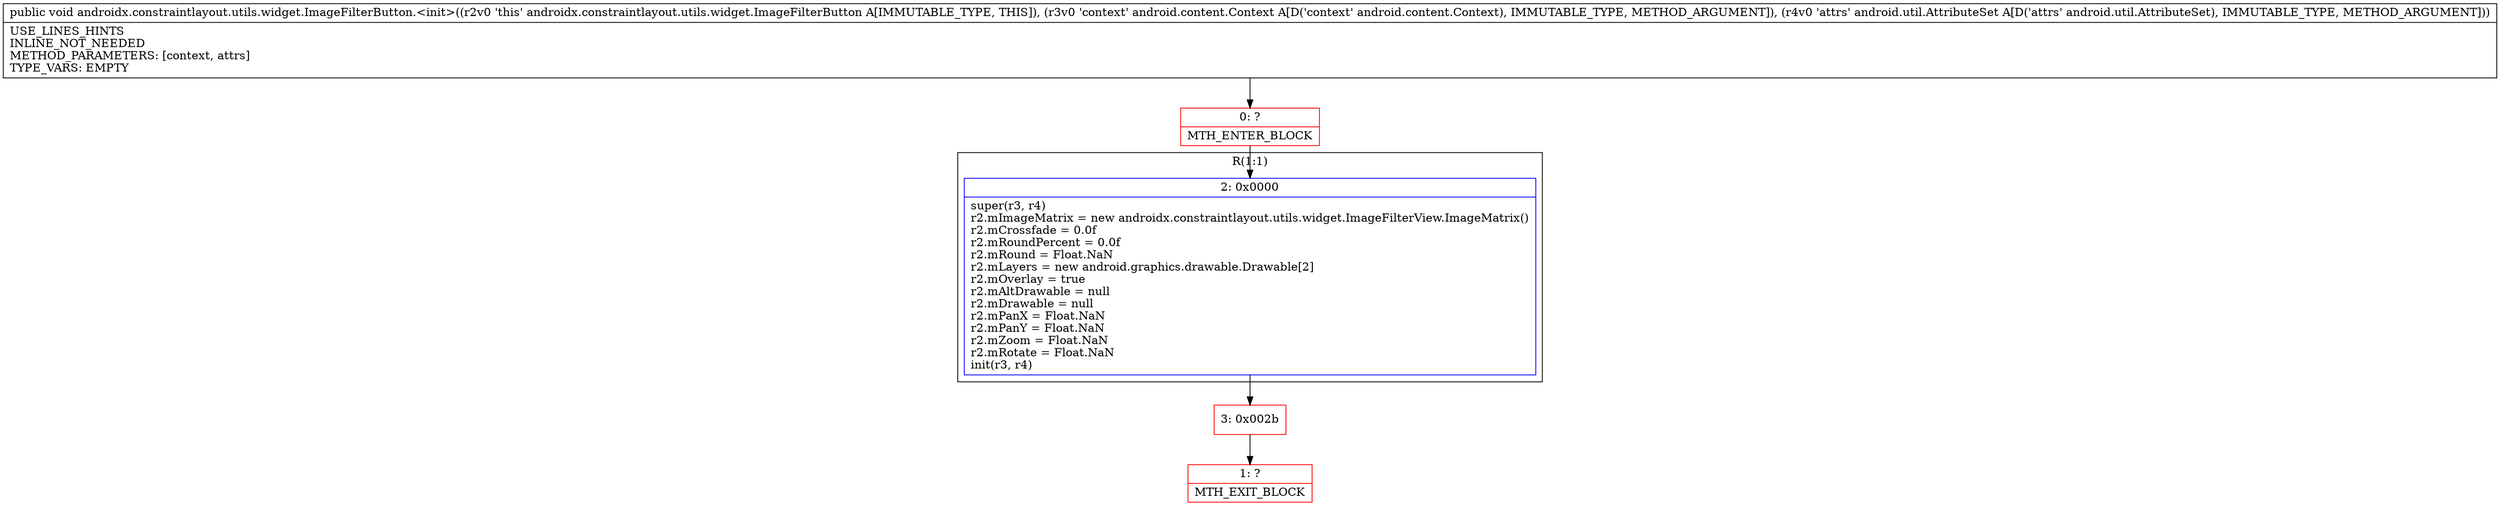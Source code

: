 digraph "CFG forandroidx.constraintlayout.utils.widget.ImageFilterButton.\<init\>(Landroid\/content\/Context;Landroid\/util\/AttributeSet;)V" {
subgraph cluster_Region_16453738 {
label = "R(1:1)";
node [shape=record,color=blue];
Node_2 [shape=record,label="{2\:\ 0x0000|super(r3, r4)\lr2.mImageMatrix = new androidx.constraintlayout.utils.widget.ImageFilterView.ImageMatrix()\lr2.mCrossfade = 0.0f\lr2.mRoundPercent = 0.0f\lr2.mRound = Float.NaN\lr2.mLayers = new android.graphics.drawable.Drawable[2]\lr2.mOverlay = true\lr2.mAltDrawable = null\lr2.mDrawable = null\lr2.mPanX = Float.NaN\lr2.mPanY = Float.NaN\lr2.mZoom = Float.NaN\lr2.mRotate = Float.NaN\linit(r3, r4)\l}"];
}
Node_0 [shape=record,color=red,label="{0\:\ ?|MTH_ENTER_BLOCK\l}"];
Node_3 [shape=record,color=red,label="{3\:\ 0x002b}"];
Node_1 [shape=record,color=red,label="{1\:\ ?|MTH_EXIT_BLOCK\l}"];
MethodNode[shape=record,label="{public void androidx.constraintlayout.utils.widget.ImageFilterButton.\<init\>((r2v0 'this' androidx.constraintlayout.utils.widget.ImageFilterButton A[IMMUTABLE_TYPE, THIS]), (r3v0 'context' android.content.Context A[D('context' android.content.Context), IMMUTABLE_TYPE, METHOD_ARGUMENT]), (r4v0 'attrs' android.util.AttributeSet A[D('attrs' android.util.AttributeSet), IMMUTABLE_TYPE, METHOD_ARGUMENT]))  | USE_LINES_HINTS\lINLINE_NOT_NEEDED\lMETHOD_PARAMETERS: [context, attrs]\lTYPE_VARS: EMPTY\l}"];
MethodNode -> Node_0;Node_2 -> Node_3;
Node_0 -> Node_2;
Node_3 -> Node_1;
}

